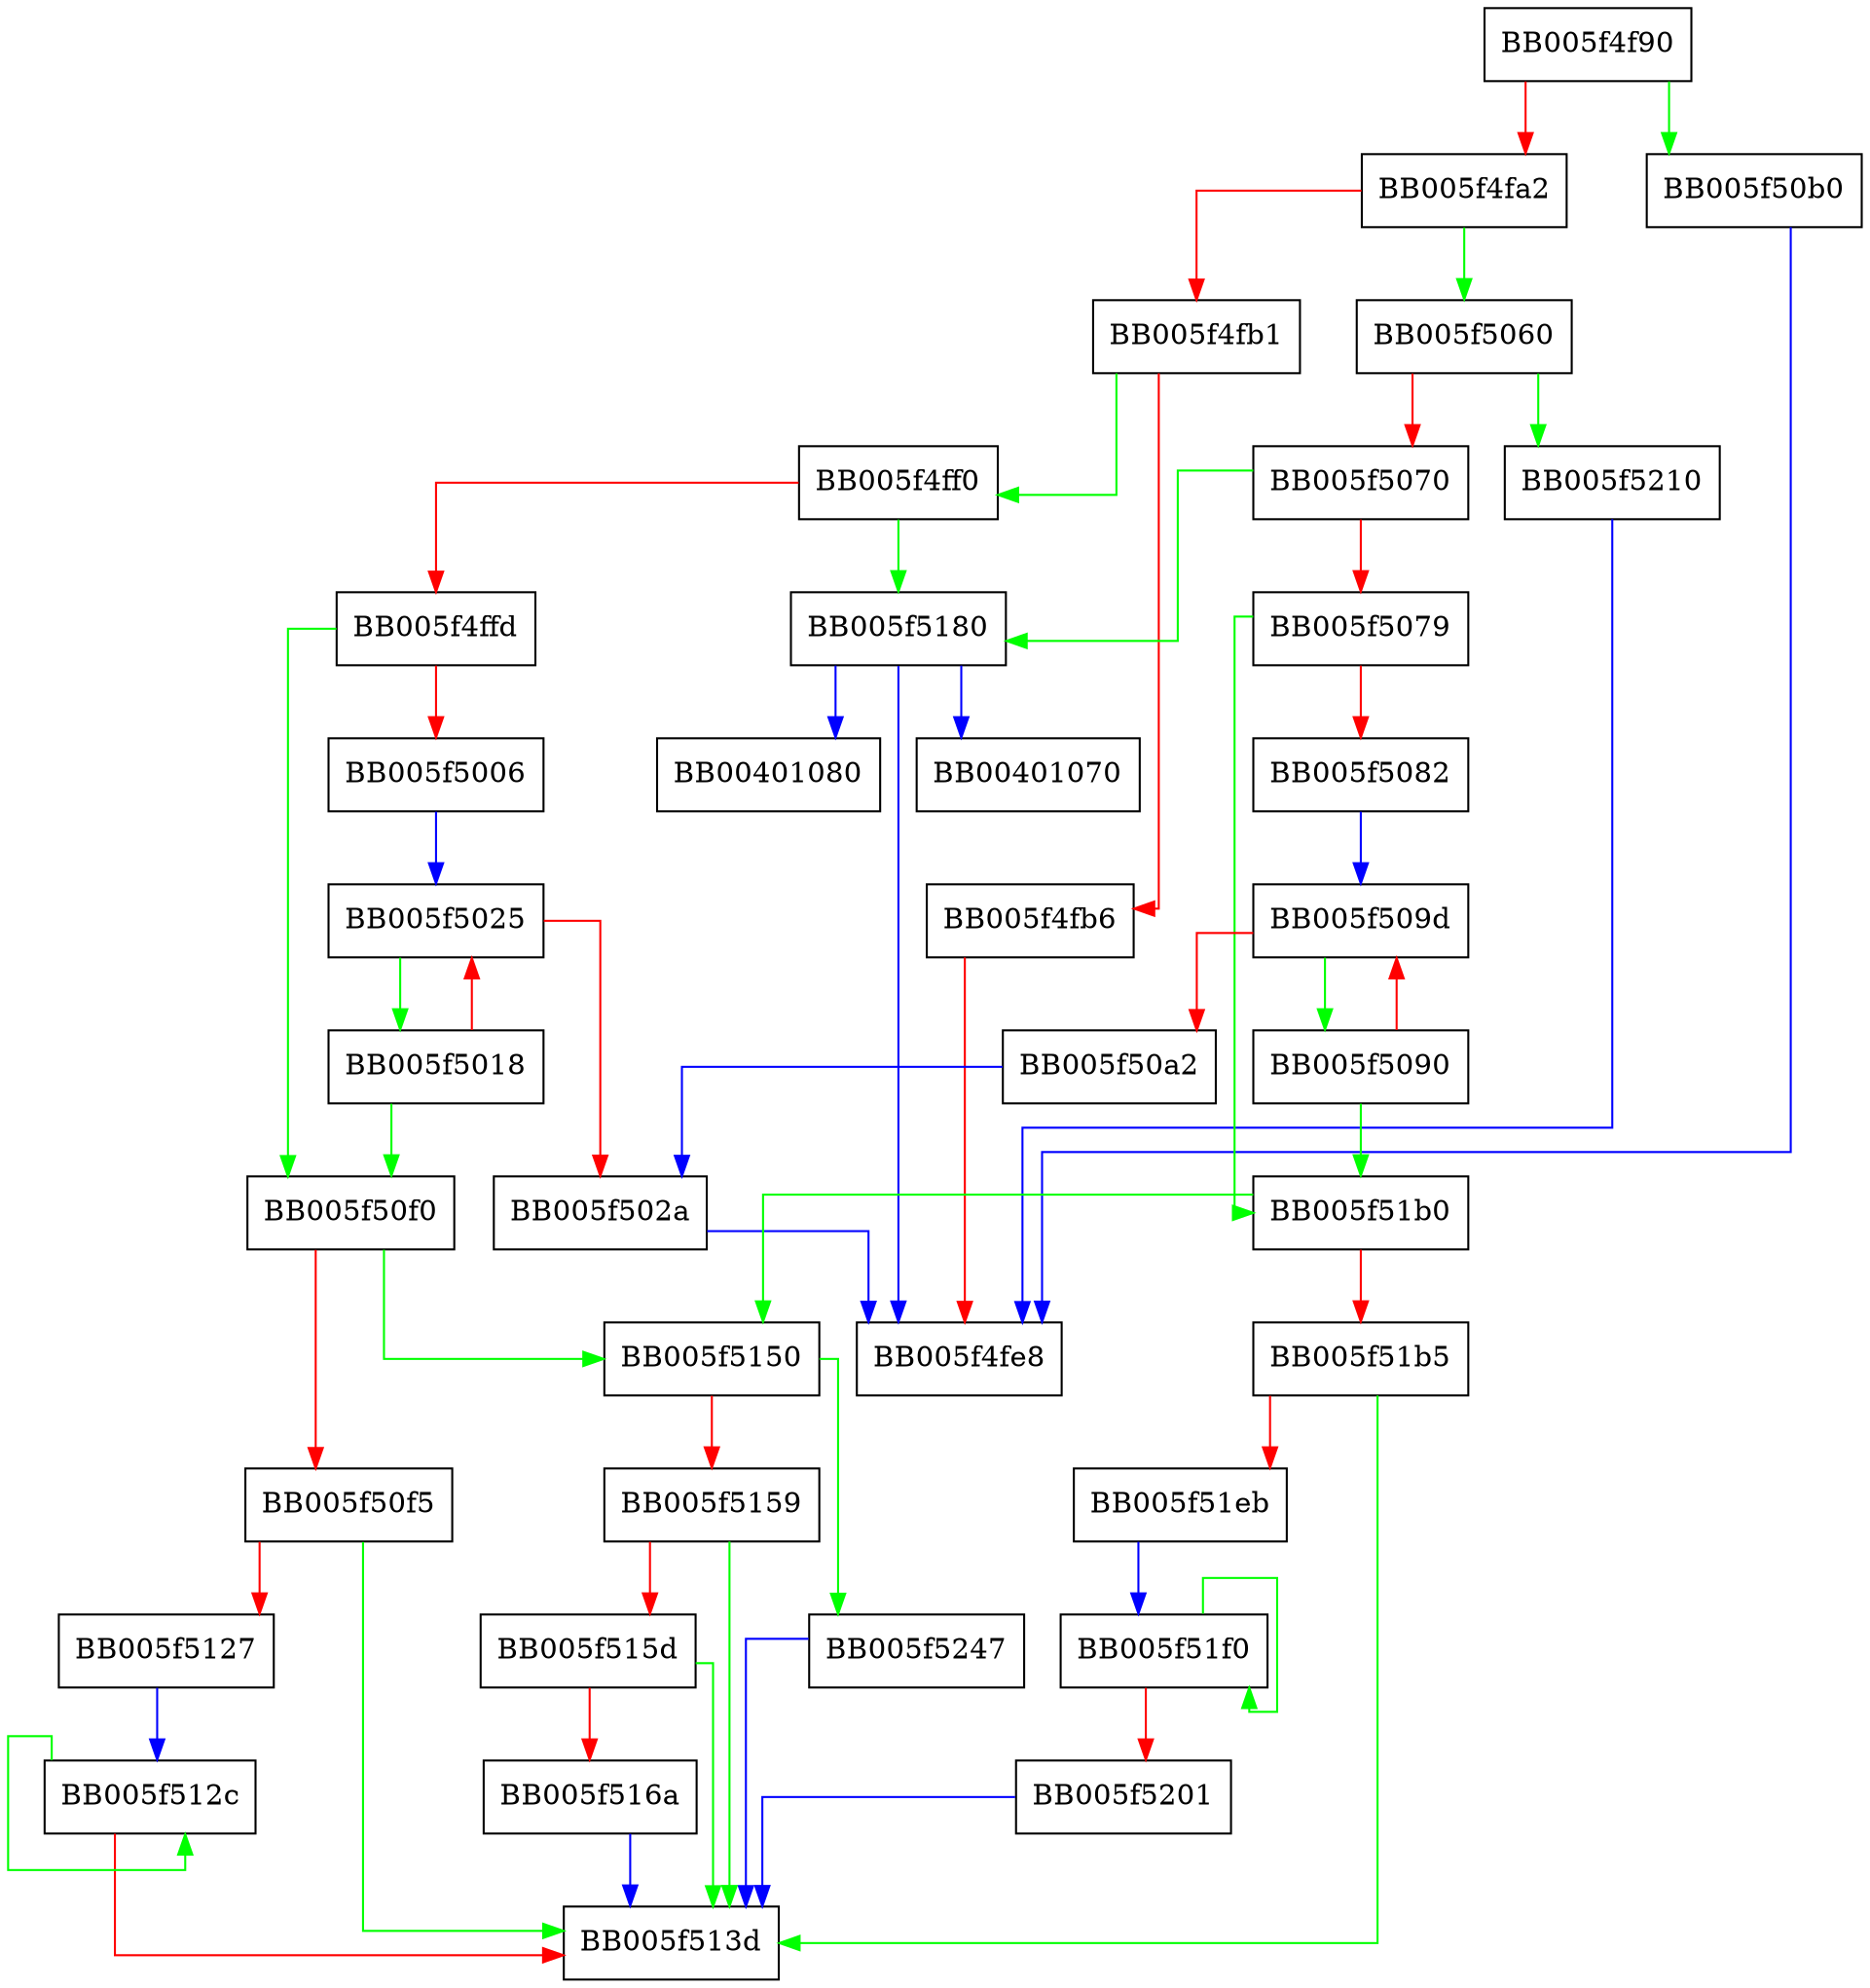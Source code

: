 digraph general_get_uint {
  node [shape="box"];
  graph [splines=ortho];
  BB005f4f90 -> BB005f50b0 [color="green"];
  BB005f4f90 -> BB005f4fa2 [color="red"];
  BB005f4fa2 -> BB005f5060 [color="green"];
  BB005f4fa2 -> BB005f4fb1 [color="red"];
  BB005f4fb1 -> BB005f4ff0 [color="green"];
  BB005f4fb1 -> BB005f4fb6 [color="red"];
  BB005f4fb6 -> BB005f4fe8 [color="red"];
  BB005f4ff0 -> BB005f5180 [color="green"];
  BB005f4ff0 -> BB005f4ffd [color="red"];
  BB005f4ffd -> BB005f50f0 [color="green"];
  BB005f4ffd -> BB005f5006 [color="red"];
  BB005f5006 -> BB005f5025 [color="blue"];
  BB005f5018 -> BB005f50f0 [color="green"];
  BB005f5018 -> BB005f5025 [color="red"];
  BB005f5025 -> BB005f5018 [color="green"];
  BB005f5025 -> BB005f502a [color="red"];
  BB005f502a -> BB005f4fe8 [color="blue"];
  BB005f5060 -> BB005f5210 [color="green"];
  BB005f5060 -> BB005f5070 [color="red"];
  BB005f5070 -> BB005f5180 [color="green"];
  BB005f5070 -> BB005f5079 [color="red"];
  BB005f5079 -> BB005f51b0 [color="green"];
  BB005f5079 -> BB005f5082 [color="red"];
  BB005f5082 -> BB005f509d [color="blue"];
  BB005f5090 -> BB005f51b0 [color="green"];
  BB005f5090 -> BB005f509d [color="red"];
  BB005f509d -> BB005f5090 [color="green"];
  BB005f509d -> BB005f50a2 [color="red"];
  BB005f50a2 -> BB005f502a [color="blue"];
  BB005f50b0 -> BB005f4fe8 [color="blue"];
  BB005f50f0 -> BB005f5150 [color="green"];
  BB005f50f0 -> BB005f50f5 [color="red"];
  BB005f50f5 -> BB005f513d [color="green"];
  BB005f50f5 -> BB005f5127 [color="red"];
  BB005f5127 -> BB005f512c [color="blue"];
  BB005f512c -> BB005f512c [color="green"];
  BB005f512c -> BB005f513d [color="red"];
  BB005f5150 -> BB005f5247 [color="green"];
  BB005f5150 -> BB005f5159 [color="red"];
  BB005f5159 -> BB005f513d [color="green"];
  BB005f5159 -> BB005f515d [color="red"];
  BB005f515d -> BB005f513d [color="green"];
  BB005f515d -> BB005f516a [color="red"];
  BB005f516a -> BB005f513d [color="blue"];
  BB005f5180 -> BB00401080 [color="blue"];
  BB005f5180 -> BB00401070 [color="blue"];
  BB005f5180 -> BB005f4fe8 [color="blue"];
  BB005f51b0 -> BB005f5150 [color="green"];
  BB005f51b0 -> BB005f51b5 [color="red"];
  BB005f51b5 -> BB005f513d [color="green"];
  BB005f51b5 -> BB005f51eb [color="red"];
  BB005f51eb -> BB005f51f0 [color="blue"];
  BB005f51f0 -> BB005f51f0 [color="green"];
  BB005f51f0 -> BB005f5201 [color="red"];
  BB005f5201 -> BB005f513d [color="blue"];
  BB005f5210 -> BB005f4fe8 [color="blue"];
  BB005f5247 -> BB005f513d [color="blue"];
}